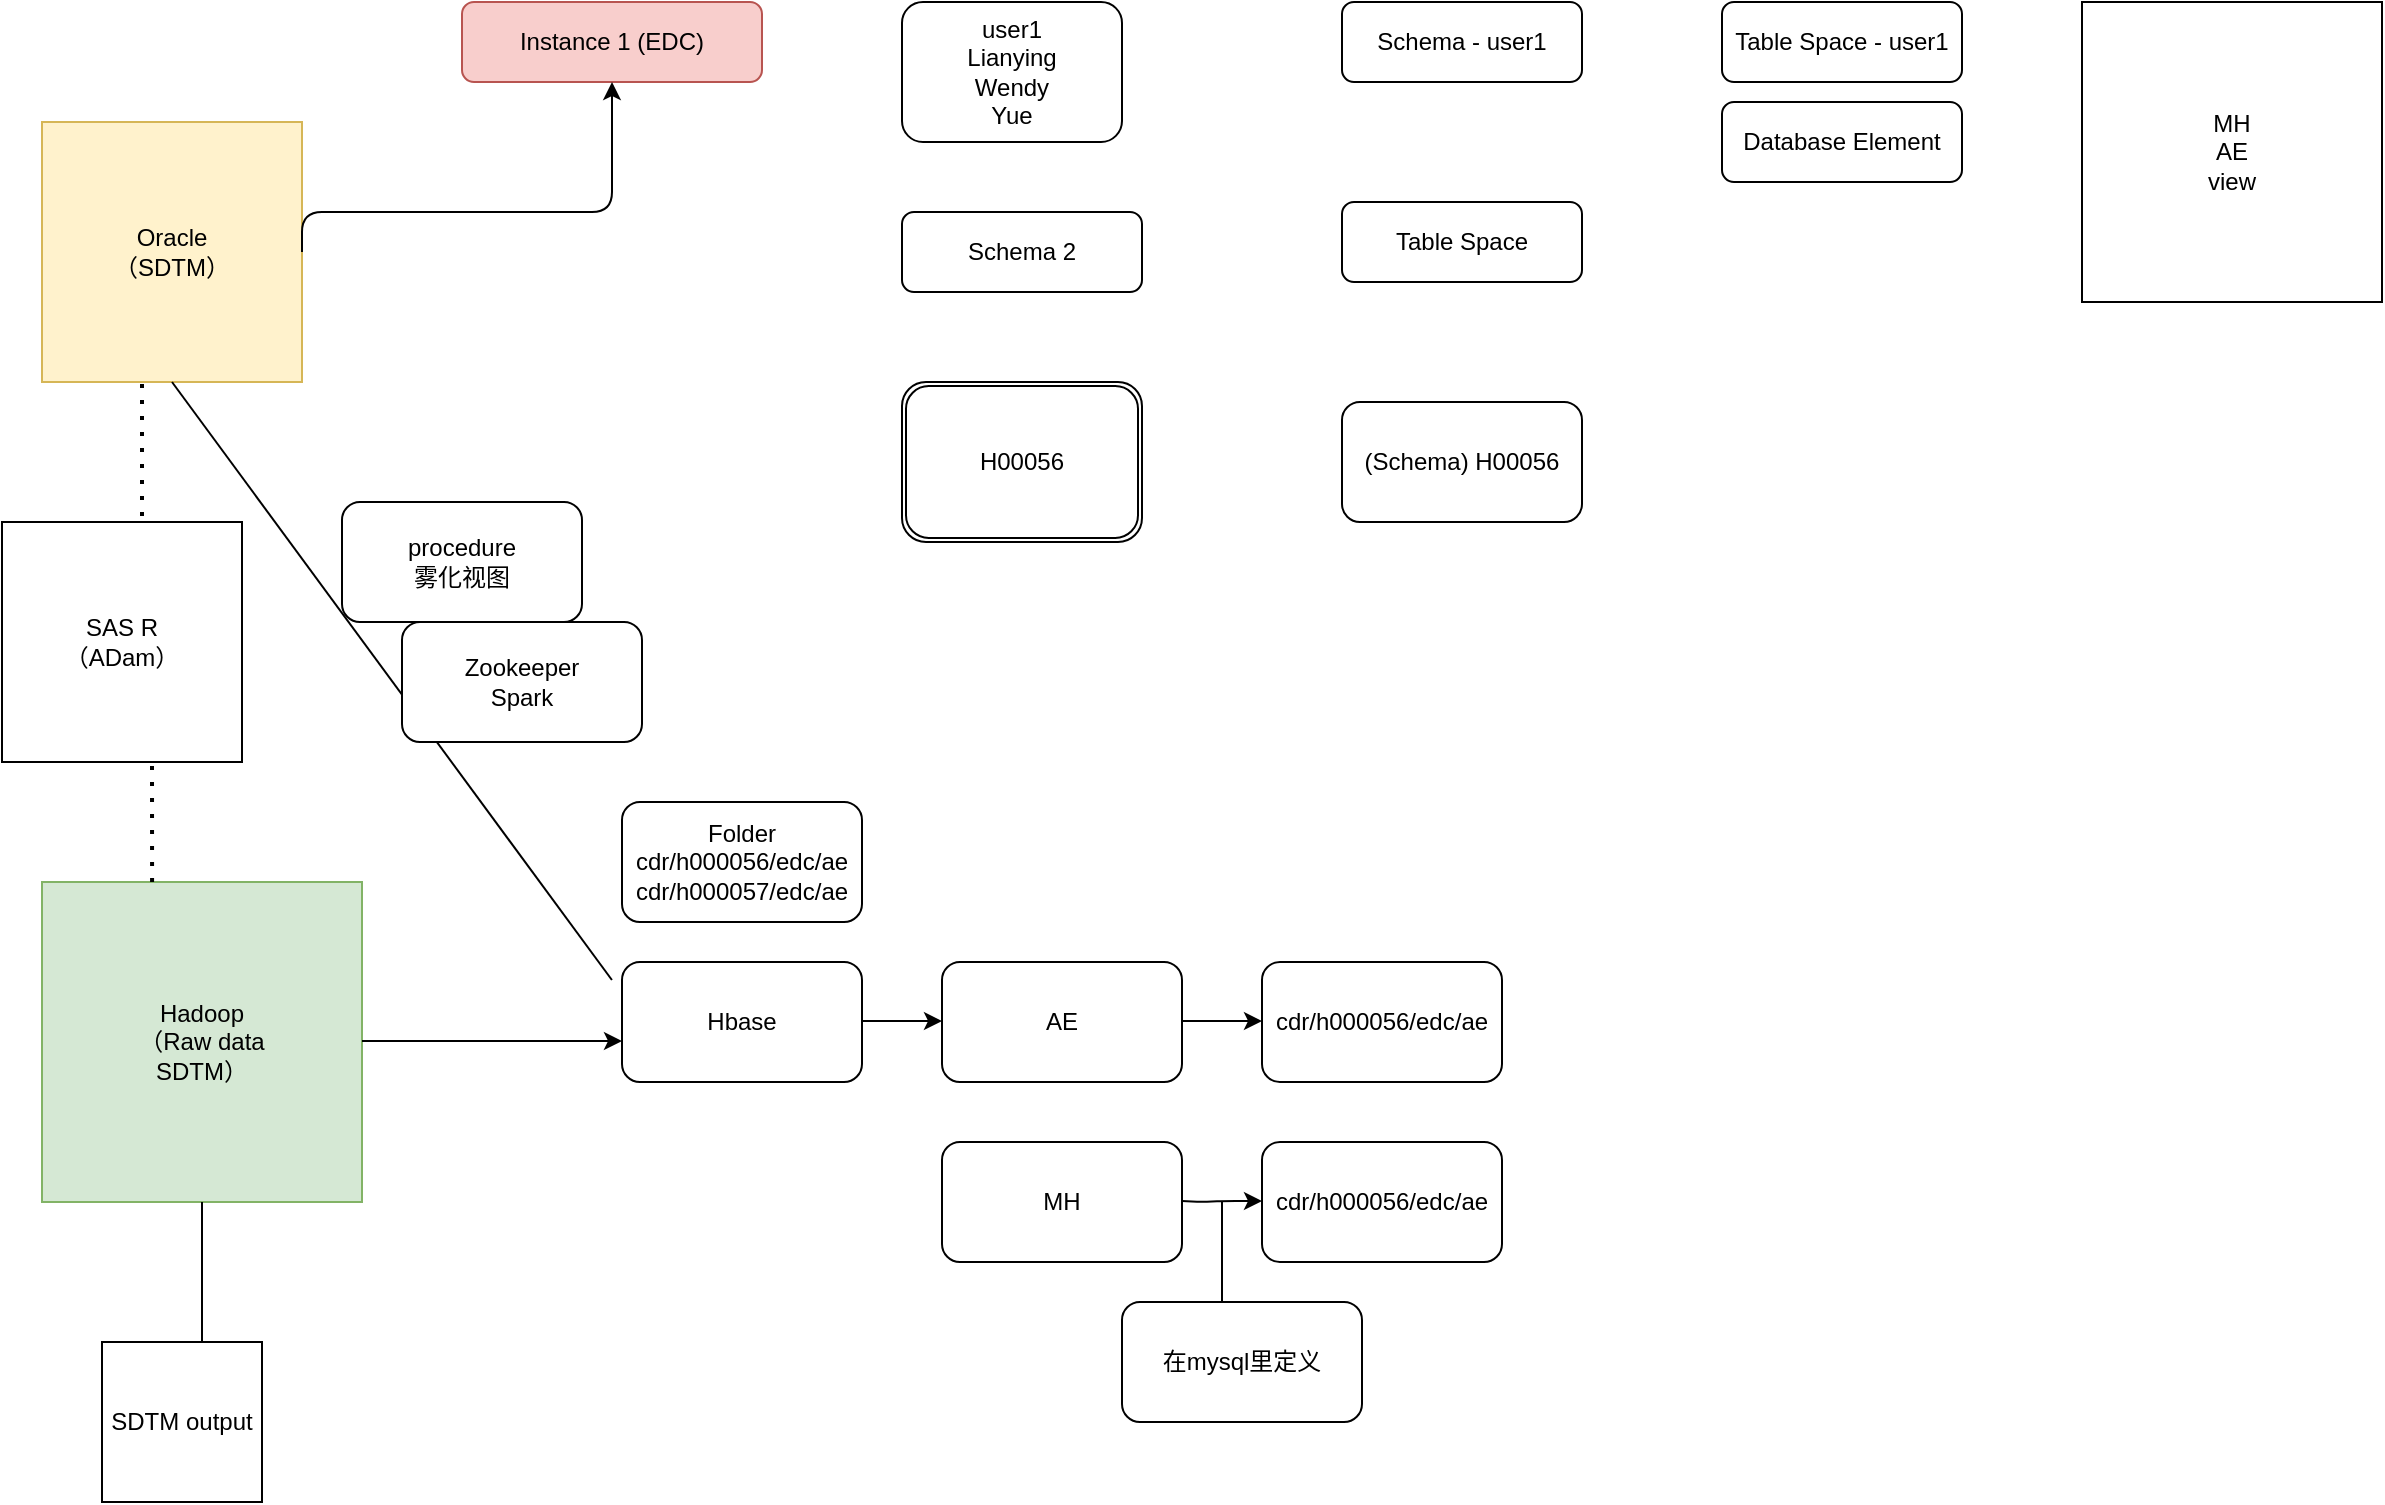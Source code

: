 <mxfile version="15.3.0" type="github"><diagram id="-Ga8v2gZVheBa7tD2ZCa" name="Page-1"><mxGraphModel dx="1420" dy="752" grid="1" gridSize="10" guides="1" tooltips="1" connect="1" arrows="1" fold="1" page="1" pageScale="1" pageWidth="4681" pageHeight="3300" math="0" shadow="0"><root><mxCell id="0"/><mxCell id="1" parent="0"/><mxCell id="aEgH2xtIP0C1v28Fy7mJ-1" value="Oracle&lt;br&gt;（SDTM）" style="whiteSpace=wrap;html=1;aspect=fixed;fillColor=#fff2cc;strokeColor=#d6b656;" parent="1" vertex="1"><mxGeometry x="40" y="180" width="130" height="130" as="geometry"/></mxCell><mxCell id="aEgH2xtIP0C1v28Fy7mJ-2" value="Instance 1 (EDC)" style="rounded=1;whiteSpace=wrap;html=1;fillColor=#f8cecc;strokeColor=#b85450;" parent="1" vertex="1"><mxGeometry x="250" y="120" width="150" height="40" as="geometry"/></mxCell><mxCell id="aEgH2xtIP0C1v28Fy7mJ-3" value="user1&lt;br&gt;Lianying&lt;br&gt;Wendy&lt;br&gt;Yue&lt;br&gt;" style="rounded=1;whiteSpace=wrap;html=1;" parent="1" vertex="1"><mxGeometry x="470" y="120" width="110" height="70" as="geometry"/></mxCell><mxCell id="aEgH2xtIP0C1v28Fy7mJ-4" value="Schema 2" style="rounded=1;whiteSpace=wrap;html=1;" parent="1" vertex="1"><mxGeometry x="470" y="225" width="120" height="40" as="geometry"/></mxCell><mxCell id="aEgH2xtIP0C1v28Fy7mJ-5" value="Schema - user1" style="rounded=1;whiteSpace=wrap;html=1;" parent="1" vertex="1"><mxGeometry x="690" y="120" width="120" height="40" as="geometry"/></mxCell><mxCell id="aEgH2xtIP0C1v28Fy7mJ-6" value="Table Space" style="rounded=1;whiteSpace=wrap;html=1;" parent="1" vertex="1"><mxGeometry x="690" y="220" width="120" height="40" as="geometry"/></mxCell><mxCell id="aEgH2xtIP0C1v28Fy7mJ-7" value="Table Space - user1" style="rounded=1;whiteSpace=wrap;html=1;" parent="1" vertex="1"><mxGeometry x="880" y="120" width="120" height="40" as="geometry"/></mxCell><mxCell id="aEgH2xtIP0C1v28Fy7mJ-8" value="Database Element" style="rounded=1;whiteSpace=wrap;html=1;" parent="1" vertex="1"><mxGeometry x="880" y="170" width="120" height="40" as="geometry"/></mxCell><mxCell id="aEgH2xtIP0C1v28Fy7mJ-9" value="" style="edgeStyle=elbowEdgeStyle;elbow=vertical;endArrow=classic;html=1;exitX=1;exitY=0.5;exitDx=0;exitDy=0;" parent="1" source="aEgH2xtIP0C1v28Fy7mJ-1" target="aEgH2xtIP0C1v28Fy7mJ-2" edge="1"><mxGeometry width="50" height="50" relative="1" as="geometry"><mxPoint x="190" y="250" as="sourcePoint"/><mxPoint x="240" y="140" as="targetPoint"/><Array as="points"><mxPoint x="210" y="225"/></Array></mxGeometry></mxCell><mxCell id="aEgH2xtIP0C1v28Fy7mJ-11" value="H00056" style="shape=ext;double=1;rounded=1;whiteSpace=wrap;html=1;" parent="1" vertex="1"><mxGeometry x="470" y="310" width="120" height="80" as="geometry"/></mxCell><mxCell id="aEgH2xtIP0C1v28Fy7mJ-12" value="(Schema) H00056" style="rounded=1;whiteSpace=wrap;html=1;" parent="1" vertex="1"><mxGeometry x="690" y="320" width="120" height="60" as="geometry"/></mxCell><mxCell id="aEgH2xtIP0C1v28Fy7mJ-13" value="Hadoop&lt;br&gt;（Raw data&lt;br&gt;SDTM）" style="whiteSpace=wrap;html=1;aspect=fixed;fillColor=#d5e8d4;strokeColor=#82b366;" parent="1" vertex="1"><mxGeometry x="40" y="560" width="160" height="160" as="geometry"/></mxCell><mxCell id="aEgH2xtIP0C1v28Fy7mJ-14" value="" style="endArrow=classic;html=1;" parent="1" edge="1"><mxGeometry width="50" height="50" relative="1" as="geometry"><mxPoint x="200" y="639.5" as="sourcePoint"/><mxPoint x="330" y="639.5" as="targetPoint"/></mxGeometry></mxCell><mxCell id="aEgH2xtIP0C1v28Fy7mJ-15" value="Folder&lt;br&gt;cdr/h000056/edc/ae&lt;br&gt;cdr/h000057/edc/ae" style="rounded=1;whiteSpace=wrap;html=1;" parent="1" vertex="1"><mxGeometry x="330" y="520" width="120" height="60" as="geometry"/></mxCell><mxCell id="aEgH2xtIP0C1v28Fy7mJ-16" value="Hbase" style="rounded=1;whiteSpace=wrap;html=1;" parent="1" vertex="1"><mxGeometry x="330" y="600" width="120" height="60" as="geometry"/></mxCell><mxCell id="aEgH2xtIP0C1v28Fy7mJ-17" value="cdr/h000056/edc/ae" style="rounded=1;whiteSpace=wrap;html=1;" parent="1" vertex="1"><mxGeometry x="650" y="600" width="120" height="60" as="geometry"/></mxCell><mxCell id="aEgH2xtIP0C1v28Fy7mJ-18" value="AE" style="rounded=1;whiteSpace=wrap;html=1;" parent="1" vertex="1"><mxGeometry x="490" y="600" width="120" height="60" as="geometry"/></mxCell><mxCell id="aEgH2xtIP0C1v28Fy7mJ-19" value="" style="endArrow=classic;html=1;" parent="1" edge="1"><mxGeometry width="50" height="50" relative="1" as="geometry"><mxPoint x="450" y="629.5" as="sourcePoint"/><mxPoint x="490" y="629.5" as="targetPoint"/><Array as="points"><mxPoint x="470" y="629.5"/></Array></mxGeometry></mxCell><mxCell id="aEgH2xtIP0C1v28Fy7mJ-20" value="" style="endArrow=classic;html=1;" parent="1" edge="1"><mxGeometry width="50" height="50" relative="1" as="geometry"><mxPoint x="610" y="629.5" as="sourcePoint"/><mxPoint x="650" y="629.5" as="targetPoint"/><Array as="points"><mxPoint x="630" y="629.5"/></Array></mxGeometry></mxCell><mxCell id="aEgH2xtIP0C1v28Fy7mJ-21" value="MH" style="rounded=1;whiteSpace=wrap;html=1;" parent="1" vertex="1"><mxGeometry x="490" y="690" width="120" height="60" as="geometry"/></mxCell><mxCell id="aEgH2xtIP0C1v28Fy7mJ-22" value="在mysql里定义" style="rounded=1;whiteSpace=wrap;html=1;" parent="1" vertex="1"><mxGeometry x="580" y="770" width="120" height="60" as="geometry"/></mxCell><mxCell id="aEgH2xtIP0C1v28Fy7mJ-23" value="cdr/h000056/edc/ae" style="rounded=1;whiteSpace=wrap;html=1;" parent="1" vertex="1"><mxGeometry x="650" y="690" width="120" height="60" as="geometry"/></mxCell><mxCell id="aEgH2xtIP0C1v28Fy7mJ-24" value="" style="endArrow=classic;html=1;" parent="1" edge="1"><mxGeometry width="50" height="50" relative="1" as="geometry"><mxPoint x="610" y="719.5" as="sourcePoint"/><mxPoint x="650" y="719.5" as="targetPoint"/><Array as="points"><mxPoint x="620" y="720"/><mxPoint x="630" y="719.5"/></Array></mxGeometry></mxCell><mxCell id="aEgH2xtIP0C1v28Fy7mJ-26" value="" style="endArrow=none;html=1;" parent="1" edge="1"><mxGeometry width="50" height="50" relative="1" as="geometry"><mxPoint x="630" y="770" as="sourcePoint"/><mxPoint x="630" y="720" as="targetPoint"/></mxGeometry></mxCell><mxCell id="aEgH2xtIP0C1v28Fy7mJ-27" value="" style="endArrow=none;html=1;entryX=0.5;entryY=1;entryDx=0;entryDy=0;exitX=-0.042;exitY=0.15;exitDx=0;exitDy=0;exitPerimeter=0;" parent="1" source="aEgH2xtIP0C1v28Fy7mJ-16" target="aEgH2xtIP0C1v28Fy7mJ-1" edge="1"><mxGeometry width="50" height="50" relative="1" as="geometry"><mxPoint x="690" y="480" as="sourcePoint"/><mxPoint x="740" y="430" as="targetPoint"/></mxGeometry></mxCell><mxCell id="aEgH2xtIP0C1v28Fy7mJ-28" value="procedure&lt;br&gt;雾化视图" style="rounded=1;whiteSpace=wrap;html=1;" parent="1" vertex="1"><mxGeometry x="190" y="370" width="120" height="60" as="geometry"/></mxCell><mxCell id="aEgH2xtIP0C1v28Fy7mJ-29" value="Zookeeper&lt;br&gt;Spark" style="rounded=1;whiteSpace=wrap;html=1;" parent="1" vertex="1"><mxGeometry x="220" y="430" width="120" height="60" as="geometry"/></mxCell><mxCell id="aEgH2xtIP0C1v28Fy7mJ-30" value="MH&lt;br&gt;AE&lt;br&gt;view" style="whiteSpace=wrap;html=1;aspect=fixed;" parent="1" vertex="1"><mxGeometry x="1060" y="120" width="150" height="150" as="geometry"/></mxCell><mxCell id="aEgH2xtIP0C1v28Fy7mJ-31" value="SAS R&lt;br&gt;（ADam）" style="whiteSpace=wrap;html=1;aspect=fixed;" parent="1" vertex="1"><mxGeometry x="20" y="380" width="120" height="120" as="geometry"/></mxCell><mxCell id="aEgH2xtIP0C1v28Fy7mJ-32" value="SDTM output" style="whiteSpace=wrap;html=1;aspect=fixed;" parent="1" vertex="1"><mxGeometry x="70" y="790" width="80" height="80" as="geometry"/></mxCell><mxCell id="aEgH2xtIP0C1v28Fy7mJ-34" value="" style="endArrow=none;html=1;" parent="1" edge="1"><mxGeometry width="50" height="50" relative="1" as="geometry"><mxPoint x="120" y="790" as="sourcePoint"/><mxPoint x="120" y="720" as="targetPoint"/></mxGeometry></mxCell><mxCell id="aEgH2xtIP0C1v28Fy7mJ-36" value="" style="endArrow=none;dashed=1;html=1;dashPattern=1 3;strokeWidth=2;" parent="1" edge="1"><mxGeometry width="50" height="50" relative="1" as="geometry"><mxPoint x="90" y="377" as="sourcePoint"/><mxPoint x="90" y="310" as="targetPoint"/></mxGeometry></mxCell><mxCell id="aEgH2xtIP0C1v28Fy7mJ-37" value="" style="endArrow=none;dashed=1;html=1;dashPattern=1 3;strokeWidth=2;exitX=0.344;exitY=0;exitDx=0;exitDy=0;exitPerimeter=0;" parent="1" source="aEgH2xtIP0C1v28Fy7mJ-13" edge="1"><mxGeometry width="50" height="50" relative="1" as="geometry"><mxPoint x="45" y="550" as="sourcePoint"/><mxPoint x="95" y="500" as="targetPoint"/></mxGeometry></mxCell></root></mxGraphModel></diagram></mxfile>